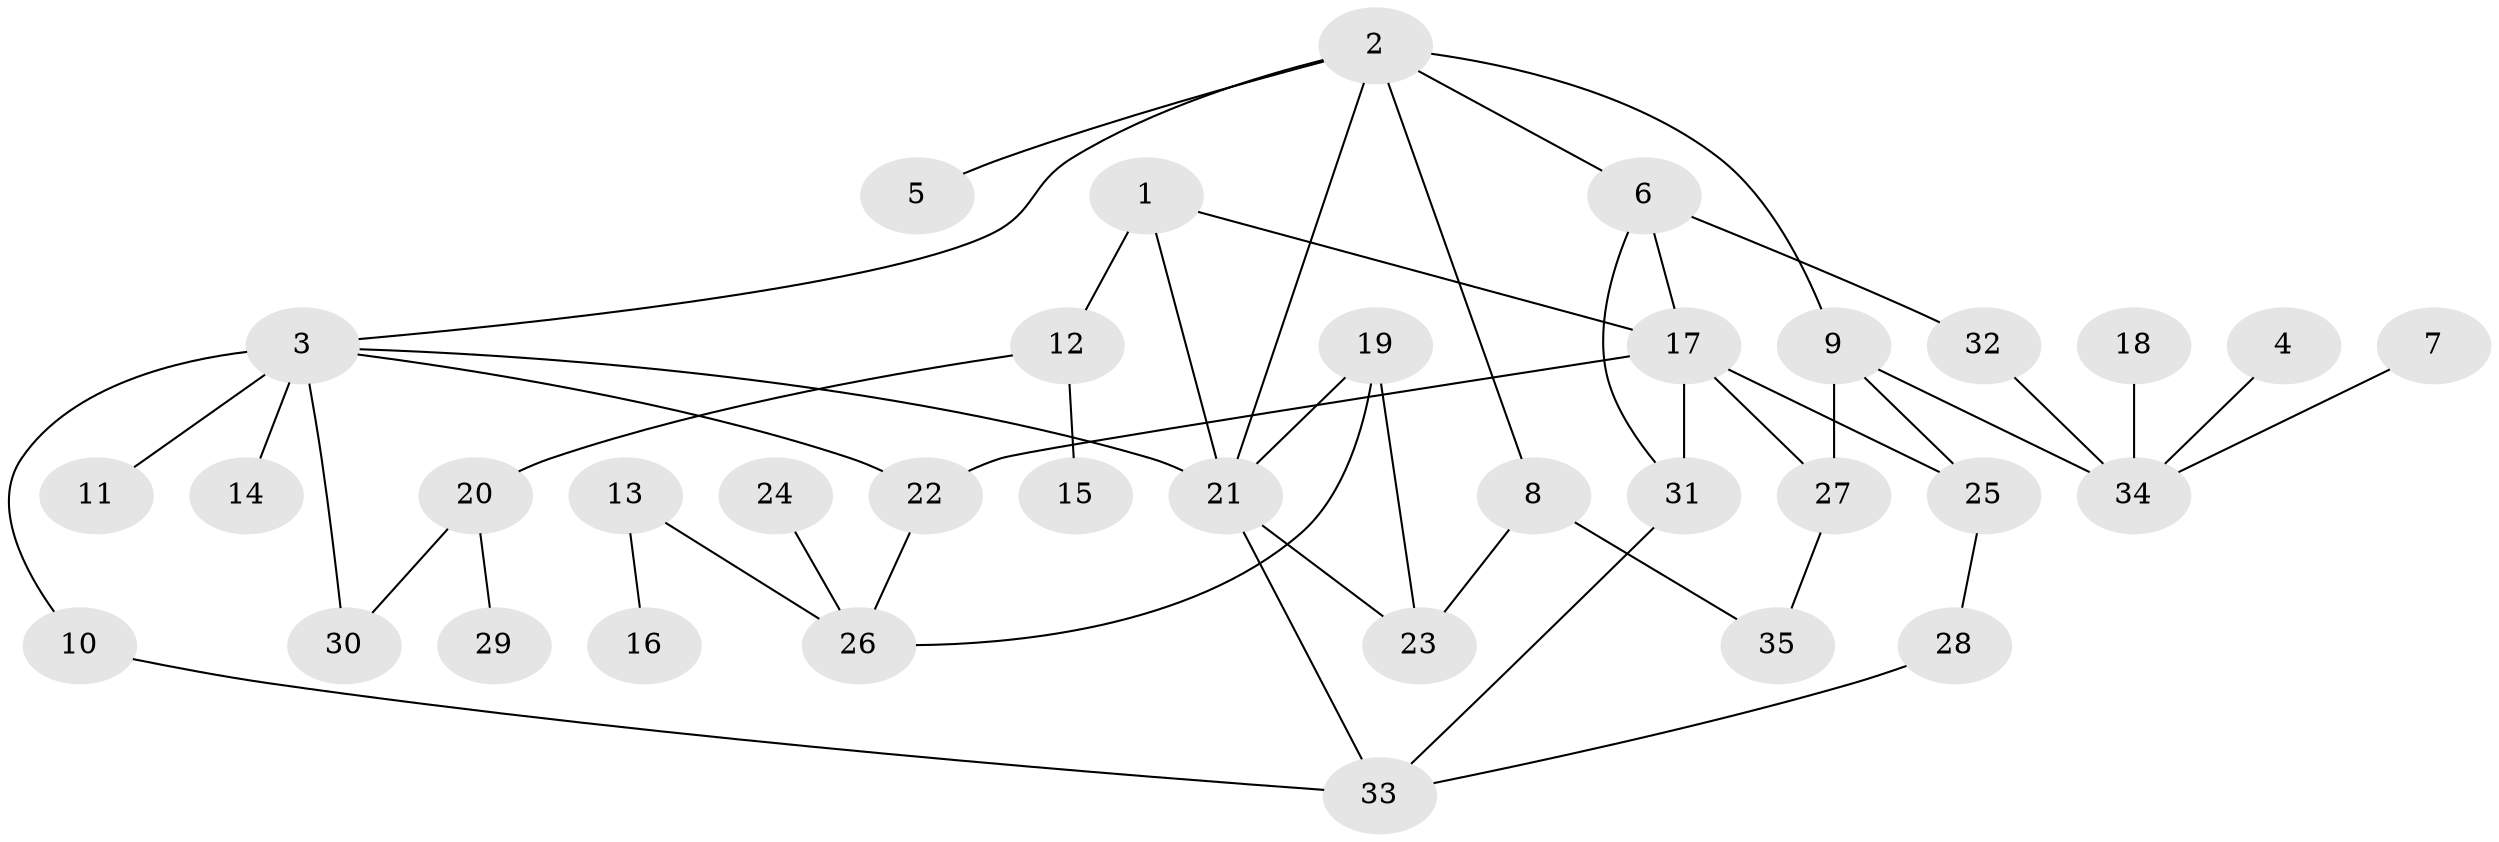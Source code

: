 // original degree distribution, {6: 0.04285714285714286, 8: 0.014285714285714285, 7: 0.014285714285714285, 3: 0.2, 4: 0.08571428571428572, 2: 0.2571428571428571, 5: 0.04285714285714286, 1: 0.34285714285714286}
// Generated by graph-tools (version 1.1) at 2025/00/03/09/25 03:00:58]
// undirected, 35 vertices, 49 edges
graph export_dot {
graph [start="1"]
  node [color=gray90,style=filled];
  1;
  2;
  3;
  4;
  5;
  6;
  7;
  8;
  9;
  10;
  11;
  12;
  13;
  14;
  15;
  16;
  17;
  18;
  19;
  20;
  21;
  22;
  23;
  24;
  25;
  26;
  27;
  28;
  29;
  30;
  31;
  32;
  33;
  34;
  35;
  1 -- 12 [weight=1.0];
  1 -- 17 [weight=1.0];
  1 -- 21 [weight=1.0];
  2 -- 3 [weight=1.0];
  2 -- 5 [weight=1.0];
  2 -- 6 [weight=1.0];
  2 -- 8 [weight=1.0];
  2 -- 9 [weight=1.0];
  2 -- 21 [weight=1.0];
  3 -- 10 [weight=1.0];
  3 -- 11 [weight=2.0];
  3 -- 14 [weight=1.0];
  3 -- 21 [weight=1.0];
  3 -- 22 [weight=1.0];
  3 -- 30 [weight=1.0];
  4 -- 34 [weight=1.0];
  6 -- 17 [weight=1.0];
  6 -- 31 [weight=1.0];
  6 -- 32 [weight=1.0];
  7 -- 34 [weight=1.0];
  8 -- 23 [weight=1.0];
  8 -- 35 [weight=1.0];
  9 -- 25 [weight=1.0];
  9 -- 27 [weight=1.0];
  9 -- 34 [weight=1.0];
  10 -- 33 [weight=1.0];
  12 -- 15 [weight=1.0];
  12 -- 20 [weight=1.0];
  13 -- 16 [weight=1.0];
  13 -- 26 [weight=1.0];
  17 -- 22 [weight=2.0];
  17 -- 25 [weight=1.0];
  17 -- 27 [weight=1.0];
  17 -- 31 [weight=1.0];
  18 -- 34 [weight=1.0];
  19 -- 21 [weight=1.0];
  19 -- 23 [weight=1.0];
  19 -- 26 [weight=1.0];
  20 -- 29 [weight=1.0];
  20 -- 30 [weight=1.0];
  21 -- 23 [weight=1.0];
  21 -- 33 [weight=1.0];
  22 -- 26 [weight=1.0];
  24 -- 26 [weight=1.0];
  25 -- 28 [weight=1.0];
  27 -- 35 [weight=1.0];
  28 -- 33 [weight=1.0];
  31 -- 33 [weight=1.0];
  32 -- 34 [weight=1.0];
}
